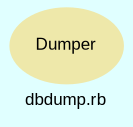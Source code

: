 digraph TopLevel {
    compound = true
    bgcolor = lightcyan1
    fontname = Arial
    fontsize = 8
    label = "dbdump.rb"
    node [
        fontname = Arial,
        fontsize = 8,
        color = black
    ]

    Dumper [
        fontcolor = black,
        URL = "classes/Dumper.html",
        shape = ellipse,
        color = palegoldenrod,
        style = filled,
        label = "Dumper"
    ]

}

